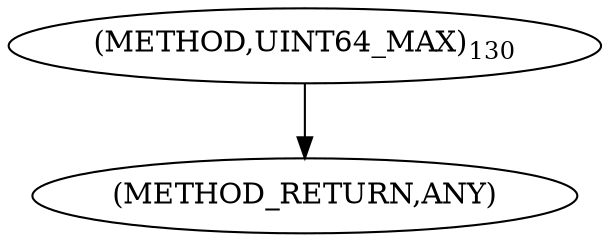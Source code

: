 digraph "UINT64_MAX" {  
"100799" [label = <(METHOD,UINT64_MAX)<SUB>130</SUB>> ]
"100800" [label = <(METHOD_RETURN,ANY)> ]
  "100799" -> "100800" 
}
